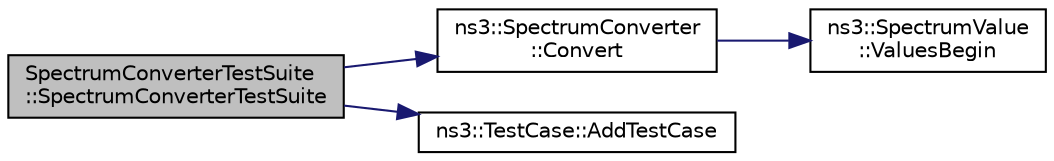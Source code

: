 digraph "SpectrumConverterTestSuite::SpectrumConverterTestSuite"
{
  edge [fontname="Helvetica",fontsize="10",labelfontname="Helvetica",labelfontsize="10"];
  node [fontname="Helvetica",fontsize="10",shape=record];
  rankdir="LR";
  Node1 [label="SpectrumConverterTestSuite\l::SpectrumConverterTestSuite",height=0.2,width=0.4,color="black", fillcolor="grey75", style="filled", fontcolor="black"];
  Node1 -> Node2 [color="midnightblue",fontsize="10",style="solid"];
  Node2 [label="ns3::SpectrumConverter\l::Convert",height=0.2,width=0.4,color="black", fillcolor="white", style="filled",URL="$de/dc7/classns3_1_1SpectrumConverter.html#a3d418000b698858a71c164ef887b8185"];
  Node2 -> Node3 [color="midnightblue",fontsize="10",style="solid"];
  Node3 [label="ns3::SpectrumValue\l::ValuesBegin",height=0.2,width=0.4,color="black", fillcolor="white", style="filled",URL="$d5/d6e/classns3_1_1SpectrumValue.html#a3b1adae7ee52561bf560d7b604d9947d"];
  Node1 -> Node4 [color="midnightblue",fontsize="10",style="solid"];
  Node4 [label="ns3::TestCase::AddTestCase",height=0.2,width=0.4,color="black", fillcolor="white", style="filled",URL="$dd/d88/classns3_1_1TestCase.html#a3718088e3eefd5d6454569d2e0ddd835",tooltip="Add an individual child TestCase to this test suite. "];
}
